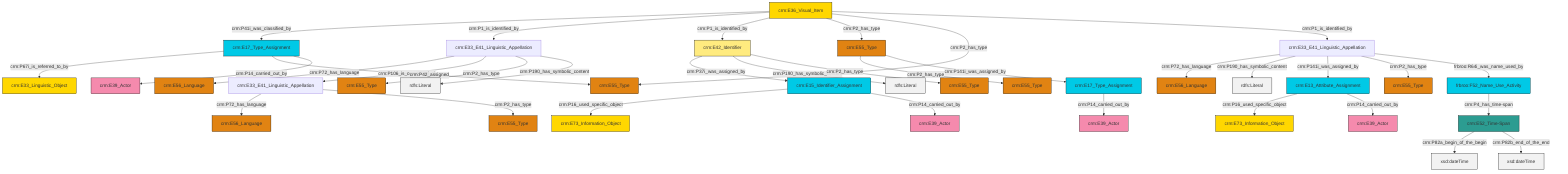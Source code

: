 graph TD
classDef Literal fill:#f2f2f2,stroke:#000000;
classDef CRM_Entity fill:#FFFFFF,stroke:#000000;
classDef Temporal_Entity fill:#00C9E6, stroke:#000000;
classDef Type fill:#E18312, stroke:#000000;
classDef Time-Span fill:#2C9C91, stroke:#000000;
classDef Appellation fill:#FFEB7F, stroke:#000000;
classDef Place fill:#008836, stroke:#000000;
classDef Persistent_Item fill:#B266B2, stroke:#000000;
classDef Conceptual_Object fill:#FFD700, stroke:#000000;
classDef Physical_Thing fill:#D2B48C, stroke:#000000;
classDef Actor fill:#f58aad, stroke:#000000;
classDef PC_Classes fill:#4ce600, stroke:#000000;
classDef Multi fill:#cccccc,stroke:#000000;

2["crm:E33_E41_Linguistic_Appellation"]:::Default -->|crm:P72_has_language| 3["crm:E56_Language"]:::Type
8["crm:E36_Visual_Item"]:::Conceptual_Object -->|crm:P41i_was_classified_by| 9["crm:E17_Type_Assignment"]:::Temporal_Entity
2["crm:E33_E41_Linguistic_Appellation"]:::Default -->|crm:P190_has_symbolic_content| 10[rdfs:Literal]:::Literal
11["frbroo:F52_Name_Use_Activity"]:::Temporal_Entity -->|crm:P4_has_time-span| 6["crm:E52_Time-Span"]:::Time-Span
13["crm:E13_Attribute_Assignment"]:::Temporal_Entity -->|crm:P16_used_specific_object| 14["crm:E73_Information_Object"]:::Conceptual_Object
8["crm:E36_Visual_Item"]:::Conceptual_Object -->|crm:P1_is_identified_by| 15["crm:E33_E41_Linguistic_Appellation"]:::Default
16["crm:E15_Identifier_Assignment"]:::Temporal_Entity -->|crm:P16_used_specific_object| 17["crm:E73_Information_Object"]:::Conceptual_Object
6["crm:E52_Time-Span"]:::Time-Span -->|crm:P82a_begin_of_the_begin| 18[xsd:dateTime]:::Literal
15["crm:E33_E41_Linguistic_Appellation"]:::Default -->|crm:P72_has_language| 4["crm:E56_Language"]:::Type
16["crm:E15_Identifier_Assignment"]:::Temporal_Entity -->|crm:P14_carried_out_by| 30["crm:E39_Actor"]:::Actor
13["crm:E13_Attribute_Assignment"]:::Temporal_Entity -->|crm:P14_carried_out_by| 31["crm:E39_Actor"]:::Actor
34["crm:E55_Type"]:::Type -->|crm:P2_has_type| 27["crm:E55_Type"]:::Type
2["crm:E33_E41_Linguistic_Appellation"]:::Default -->|crm:P141i_was_assigned_by| 13["crm:E13_Attribute_Assignment"]:::Temporal_Entity
8["crm:E36_Visual_Item"]:::Conceptual_Object -->|crm:P1_is_identified_by| 42["crm:E42_Identifier"]:::Appellation
43["crm:E33_E41_Linguistic_Appellation"]:::Default -->|crm:P72_has_language| 44["crm:E56_Language"]:::Type
42["crm:E42_Identifier"]:::Appellation -->|crm:P37i_was_assigned_by| 16["crm:E15_Identifier_Assignment"]:::Temporal_Entity
9["crm:E17_Type_Assignment"]:::Temporal_Entity -->|crm:P67i_is_referred_to_by| 36["crm:E33_Linguistic_Object"]:::Conceptual_Object
15["crm:E33_E41_Linguistic_Appellation"]:::Default -->|crm:P106_is_composed_of| 43["crm:E33_E41_Linguistic_Appellation"]:::Default
9["crm:E17_Type_Assignment"]:::Temporal_Entity -->|crm:P42_assigned| 45["crm:E55_Type"]:::Type
34["crm:E55_Type"]:::Type -->|crm:P141i_was_assigned_by| 25["crm:E17_Type_Assignment"]:::Temporal_Entity
6["crm:E52_Time-Span"]:::Time-Span -->|crm:P82b_end_of_the_end| 51[xsd:dateTime]:::Literal
43["crm:E33_E41_Linguistic_Appellation"]:::Default -->|crm:P2_has_type| 22["crm:E55_Type"]:::Type
8["crm:E36_Visual_Item"]:::Conceptual_Object -->|crm:P2_has_type| 34["crm:E55_Type"]:::Type
25["crm:E17_Type_Assignment"]:::Temporal_Entity -->|crm:P14_carried_out_by| 39["crm:E39_Actor"]:::Actor
42["crm:E42_Identifier"]:::Appellation -->|crm:P190_has_symbolic_content| 57[rdfs:Literal]:::Literal
8["crm:E36_Visual_Item"]:::Conceptual_Object -->|crm:P2_has_type| 45["crm:E55_Type"]:::Type
42["crm:E42_Identifier"]:::Appellation -->|crm:P2_has_type| 59["crm:E55_Type"]:::Type
8["crm:E36_Visual_Item"]:::Conceptual_Object -->|crm:P1_is_identified_by| 2["crm:E33_E41_Linguistic_Appellation"]:::Default
9["crm:E17_Type_Assignment"]:::Temporal_Entity -->|crm:P14_carried_out_by| 53["crm:E39_Actor"]:::Actor
15["crm:E33_E41_Linguistic_Appellation"]:::Default -->|crm:P2_has_type| 0["crm:E55_Type"]:::Type
15["crm:E33_E41_Linguistic_Appellation"]:::Default -->|crm:P190_has_symbolic_content| 63[rdfs:Literal]:::Literal
2["crm:E33_E41_Linguistic_Appellation"]:::Default -->|crm:P2_has_type| 55["crm:E55_Type"]:::Type
2["crm:E33_E41_Linguistic_Appellation"]:::Default -->|frbroo:R64i_was_name_used_by| 11["frbroo:F52_Name_Use_Activity"]:::Temporal_Entity